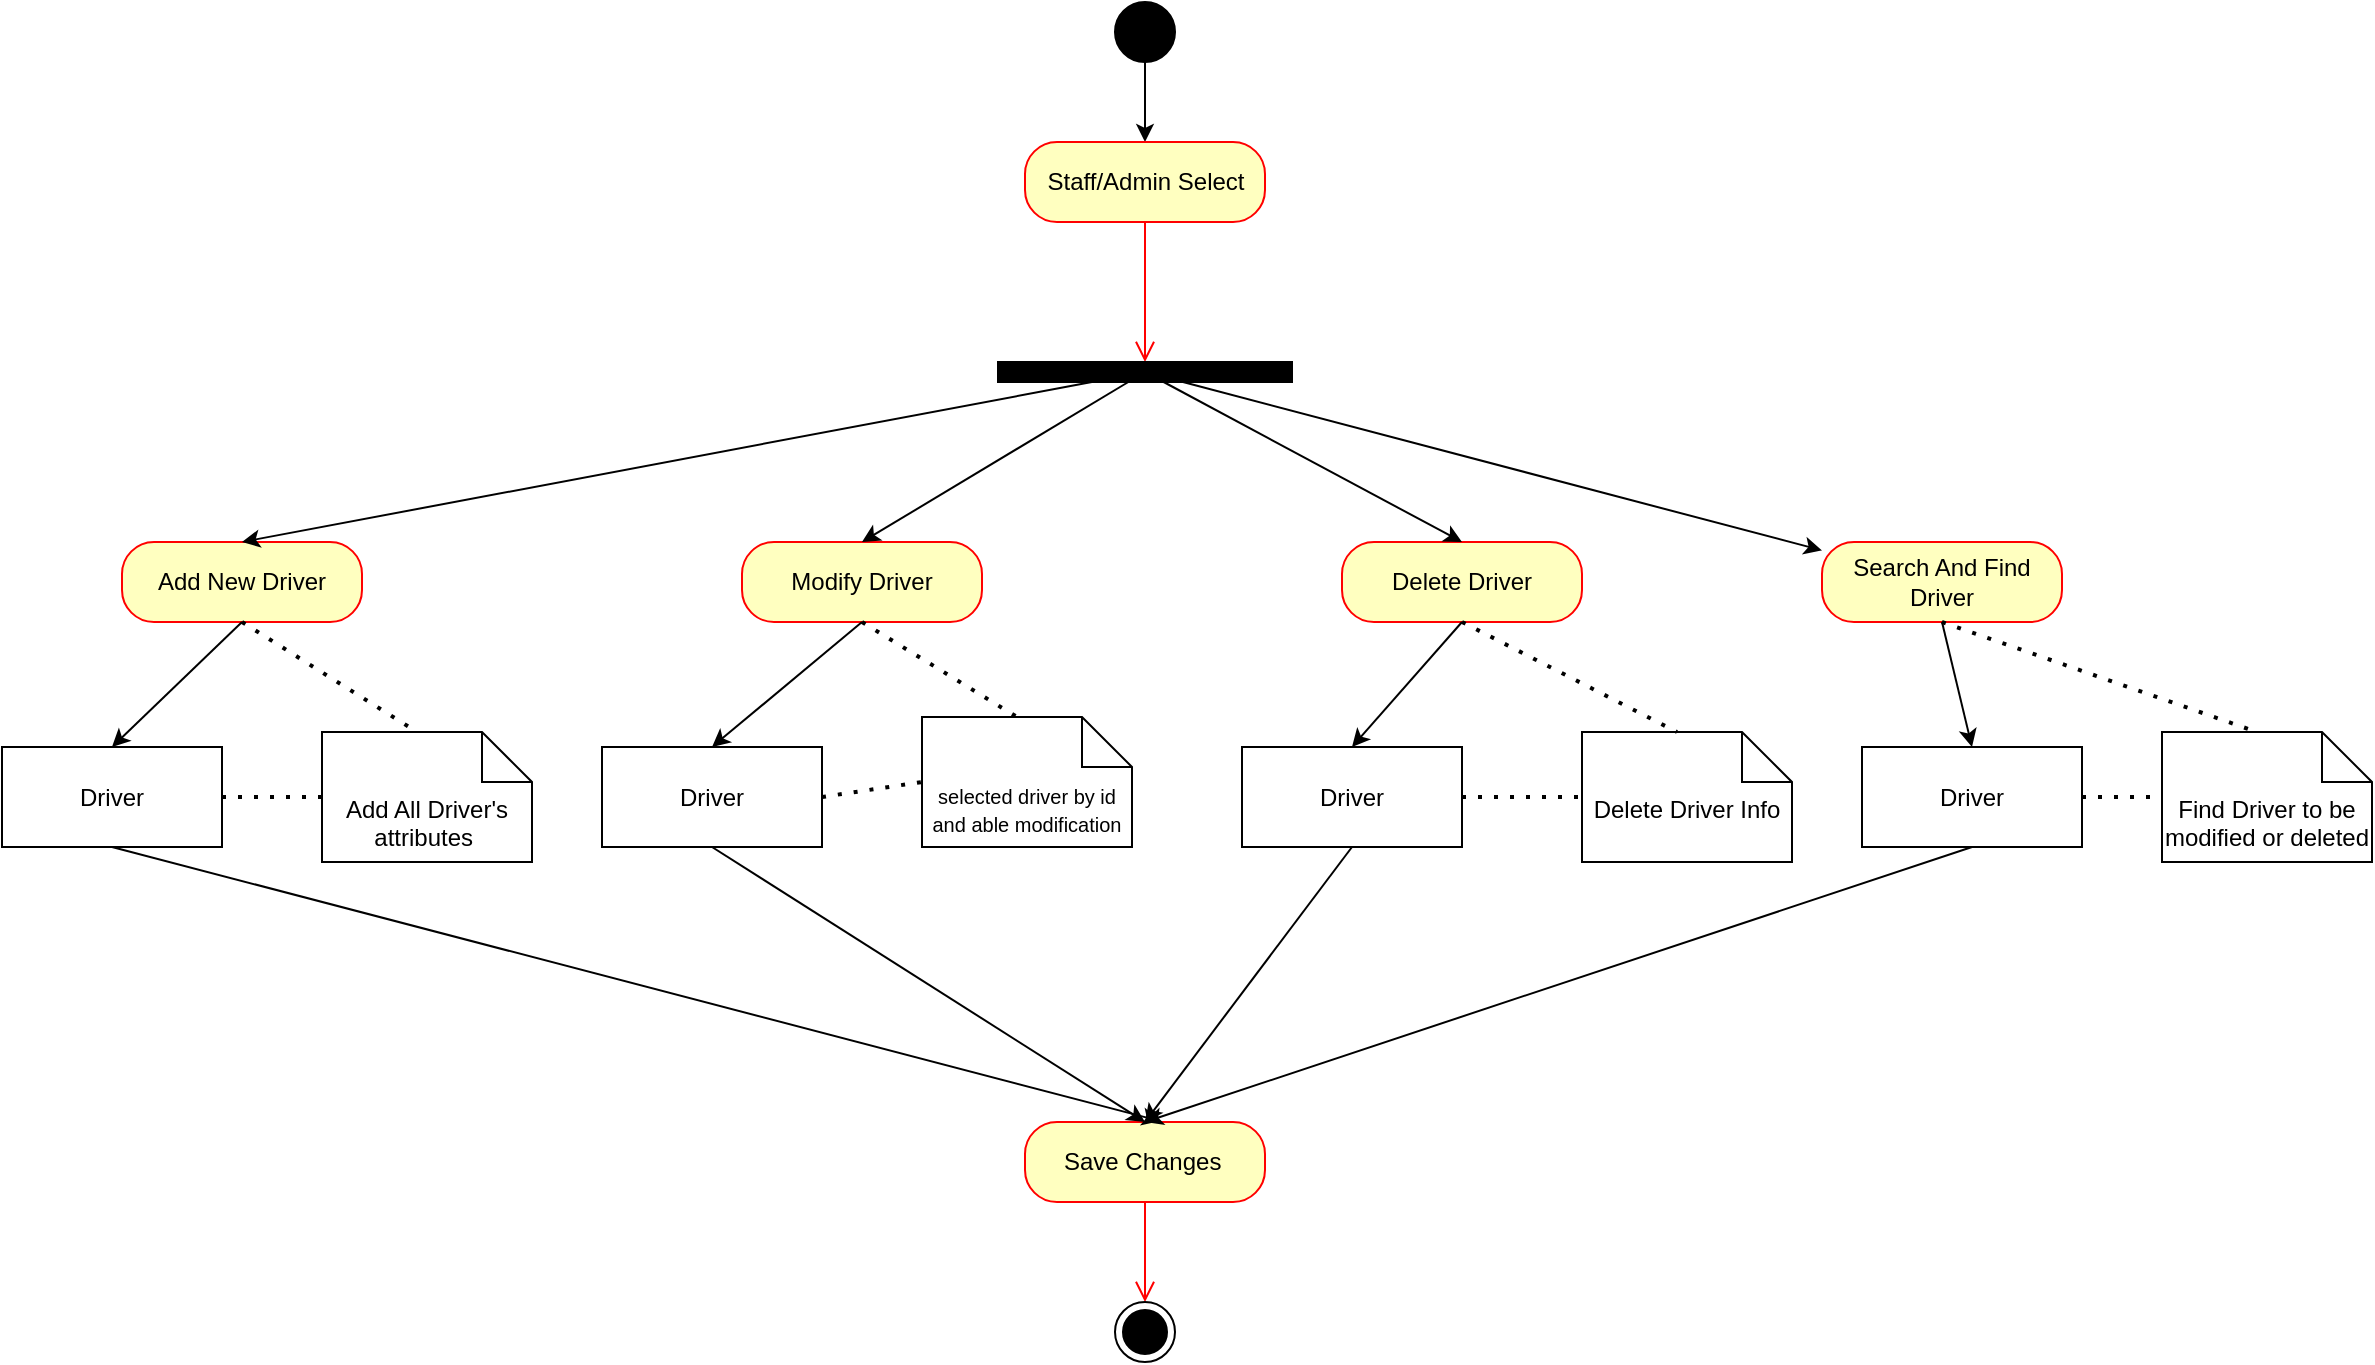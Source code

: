 <mxfile version="21.6.5" type="github">
  <diagram name="Page-1" id="0783ab3e-0a74-02c8-0abd-f7b4e66b4bec">
    <mxGraphModel dx="2529" dy="896" grid="1" gridSize="10" guides="1" tooltips="1" connect="1" arrows="1" fold="1" page="1" pageScale="1" pageWidth="850" pageHeight="1100" background="none" math="0" shadow="0">
      <root>
        <mxCell id="0" />
        <mxCell id="1" parent="0" />
        <mxCell id="mxhaj5c7SGz6iYDPT9kv-5" value="" style="edgeStyle=orthogonalEdgeStyle;rounded=0;orthogonalLoop=1;jettySize=auto;html=1;" edge="1" parent="1" source="mxhaj5c7SGz6iYDPT9kv-1" target="mxhaj5c7SGz6iYDPT9kv-2">
          <mxGeometry relative="1" as="geometry" />
        </mxCell>
        <mxCell id="mxhaj5c7SGz6iYDPT9kv-1" value="" style="ellipse;fillColor=strokeColor;html=1;" vertex="1" parent="1">
          <mxGeometry x="336.5" y="10" width="30" height="30" as="geometry" />
        </mxCell>
        <mxCell id="mxhaj5c7SGz6iYDPT9kv-2" value="Staff/Admin Select" style="rounded=1;whiteSpace=wrap;html=1;arcSize=40;fontColor=#000000;fillColor=#ffffc0;strokeColor=#ff0000;" vertex="1" parent="1">
          <mxGeometry x="291.5" y="80" width="120" height="40" as="geometry" />
        </mxCell>
        <mxCell id="mxhaj5c7SGz6iYDPT9kv-3" value="" style="edgeStyle=orthogonalEdgeStyle;html=1;verticalAlign=bottom;endArrow=open;endSize=8;strokeColor=#ff0000;rounded=0;entryX=0.5;entryY=0;entryDx=0;entryDy=0;" edge="1" source="mxhaj5c7SGz6iYDPT9kv-2" parent="1" target="mxhaj5c7SGz6iYDPT9kv-12">
          <mxGeometry relative="1" as="geometry">
            <mxPoint x="425" y="190" as="targetPoint" />
          </mxGeometry>
        </mxCell>
        <mxCell id="mxhaj5c7SGz6iYDPT9kv-12" value="" style="whiteSpace=wrap;html=1;rounded=0;shadow=0;comic=0;labelBackgroundColor=none;strokeWidth=1;fillColor=#000000;fontFamily=Verdana;fontSize=12;align=center;rotation=0;" vertex="1" parent="1">
          <mxGeometry x="278" y="190" width="147" height="10" as="geometry" />
        </mxCell>
        <mxCell id="mxhaj5c7SGz6iYDPT9kv-13" value="Search And Find Driver" style="rounded=1;whiteSpace=wrap;html=1;arcSize=40;fontColor=#000000;fillColor=#ffffc0;strokeColor=#ff0000;" vertex="1" parent="1">
          <mxGeometry x="690" y="280" width="120" height="40" as="geometry" />
        </mxCell>
        <mxCell id="mxhaj5c7SGz6iYDPT9kv-15" value="Delete Driver" style="rounded=1;whiteSpace=wrap;html=1;arcSize=40;fontColor=#000000;fillColor=#ffffc0;strokeColor=#ff0000;" vertex="1" parent="1">
          <mxGeometry x="450" y="280" width="120" height="40" as="geometry" />
        </mxCell>
        <mxCell id="mxhaj5c7SGz6iYDPT9kv-17" value="Modify Driver" style="rounded=1;whiteSpace=wrap;html=1;arcSize=40;fontColor=#000000;fillColor=#ffffc0;strokeColor=#ff0000;" vertex="1" parent="1">
          <mxGeometry x="150" y="280" width="120" height="40" as="geometry" />
        </mxCell>
        <mxCell id="mxhaj5c7SGz6iYDPT9kv-19" value="Add New Driver" style="rounded=1;whiteSpace=wrap;html=1;arcSize=40;fontColor=#000000;fillColor=#ffffc0;strokeColor=#ff0000;" vertex="1" parent="1">
          <mxGeometry x="-160" y="280" width="120" height="40" as="geometry" />
        </mxCell>
        <mxCell id="mxhaj5c7SGz6iYDPT9kv-21" value="" style="endArrow=classic;html=1;rounded=0;" edge="1" parent="1" source="mxhaj5c7SGz6iYDPT9kv-12" target="mxhaj5c7SGz6iYDPT9kv-13">
          <mxGeometry width="50" height="50" relative="1" as="geometry">
            <mxPoint x="400" y="390" as="sourcePoint" />
            <mxPoint x="450" y="340" as="targetPoint" />
          </mxGeometry>
        </mxCell>
        <mxCell id="mxhaj5c7SGz6iYDPT9kv-22" value="" style="endArrow=classic;html=1;rounded=0;entryX=0.5;entryY=0;entryDx=0;entryDy=0;" edge="1" parent="1" source="mxhaj5c7SGz6iYDPT9kv-12" target="mxhaj5c7SGz6iYDPT9kv-15">
          <mxGeometry width="50" height="50" relative="1" as="geometry">
            <mxPoint x="400" y="390" as="sourcePoint" />
            <mxPoint x="450" y="340" as="targetPoint" />
          </mxGeometry>
        </mxCell>
        <mxCell id="mxhaj5c7SGz6iYDPT9kv-23" value="" style="endArrow=classic;html=1;rounded=0;entryX=0.5;entryY=0;entryDx=0;entryDy=0;" edge="1" parent="1" source="mxhaj5c7SGz6iYDPT9kv-12" target="mxhaj5c7SGz6iYDPT9kv-17">
          <mxGeometry width="50" height="50" relative="1" as="geometry">
            <mxPoint x="400" y="390" as="sourcePoint" />
            <mxPoint x="450" y="340" as="targetPoint" />
          </mxGeometry>
        </mxCell>
        <mxCell id="mxhaj5c7SGz6iYDPT9kv-24" value="" style="endArrow=classic;html=1;rounded=0;entryX=0.5;entryY=0;entryDx=0;entryDy=0;" edge="1" parent="1" source="mxhaj5c7SGz6iYDPT9kv-12" target="mxhaj5c7SGz6iYDPT9kv-19">
          <mxGeometry width="50" height="50" relative="1" as="geometry">
            <mxPoint x="400" y="390" as="sourcePoint" />
            <mxPoint x="450" y="340" as="targetPoint" />
          </mxGeometry>
        </mxCell>
        <mxCell id="mxhaj5c7SGz6iYDPT9kv-25" value="Driver" style="html=1;whiteSpace=wrap;" vertex="1" parent="1">
          <mxGeometry x="-220" y="382.5" width="110" height="50" as="geometry" />
        </mxCell>
        <mxCell id="mxhaj5c7SGz6iYDPT9kv-26" value="" style="endArrow=classic;html=1;rounded=0;entryX=0.5;entryY=0;entryDx=0;entryDy=0;exitX=0.5;exitY=1;exitDx=0;exitDy=0;" edge="1" parent="1" target="mxhaj5c7SGz6iYDPT9kv-25" source="mxhaj5c7SGz6iYDPT9kv-19">
          <mxGeometry width="50" height="50" relative="1" as="geometry">
            <mxPoint x="20" y="350" as="sourcePoint" />
            <mxPoint x="145" y="300" as="targetPoint" />
          </mxGeometry>
        </mxCell>
        <mxCell id="mxhaj5c7SGz6iYDPT9kv-27" value="Add All Driver&#39;s attributes&amp;nbsp;" style="shape=note2;boundedLbl=1;whiteSpace=wrap;html=1;size=25;verticalAlign=top;align=center;" vertex="1" parent="1">
          <mxGeometry x="-60" y="375" width="105" height="65" as="geometry" />
        </mxCell>
        <mxCell id="mxhaj5c7SGz6iYDPT9kv-28" value="" style="endArrow=none;dashed=1;html=1;dashPattern=1 3;strokeWidth=2;rounded=0;entryX=0;entryY=0;entryDx=47.5;entryDy=0;entryPerimeter=0;exitX=0.5;exitY=1;exitDx=0;exitDy=0;" edge="1" parent="1" target="mxhaj5c7SGz6iYDPT9kv-27" source="mxhaj5c7SGz6iYDPT9kv-19">
          <mxGeometry width="50" height="50" relative="1" as="geometry">
            <mxPoint x="30" y="320" as="sourcePoint" />
            <mxPoint x="145" y="390" as="targetPoint" />
          </mxGeometry>
        </mxCell>
        <mxCell id="mxhaj5c7SGz6iYDPT9kv-29" value="" style="endArrow=none;dashed=1;html=1;dashPattern=1 3;strokeWidth=2;rounded=0;entryX=0;entryY=0.5;entryDx=0;entryDy=0;entryPerimeter=0;exitX=1;exitY=0.5;exitDx=0;exitDy=0;" edge="1" parent="1" source="mxhaj5c7SGz6iYDPT9kv-25" target="mxhaj5c7SGz6iYDPT9kv-27">
          <mxGeometry width="50" height="50" relative="1" as="geometry">
            <mxPoint x="95" y="440" as="sourcePoint" />
            <mxPoint x="145" y="390" as="targetPoint" />
          </mxGeometry>
        </mxCell>
        <mxCell id="mxhaj5c7SGz6iYDPT9kv-30" value="Driver" style="html=1;whiteSpace=wrap;" vertex="1" parent="1">
          <mxGeometry x="80" y="382.5" width="110" height="50" as="geometry" />
        </mxCell>
        <mxCell id="mxhaj5c7SGz6iYDPT9kv-31" value="" style="endArrow=classic;html=1;rounded=0;entryX=0.5;entryY=0;entryDx=0;entryDy=0;exitX=0.5;exitY=1;exitDx=0;exitDy=0;" edge="1" parent="1" target="mxhaj5c7SGz6iYDPT9kv-30" source="mxhaj5c7SGz6iYDPT9kv-17">
          <mxGeometry width="50" height="50" relative="1" as="geometry">
            <mxPoint x="320" y="453" as="sourcePoint" />
            <mxPoint x="435" y="433" as="targetPoint" />
          </mxGeometry>
        </mxCell>
        <mxCell id="mxhaj5c7SGz6iYDPT9kv-32" value="&lt;font style=&quot;font-size: 10px;&quot;&gt;selected driver by id and able modification&lt;/font&gt;" style="shape=note2;boundedLbl=1;whiteSpace=wrap;html=1;size=25;verticalAlign=top;align=center;" vertex="1" parent="1">
          <mxGeometry x="240" y="367.5" width="105" height="65" as="geometry" />
        </mxCell>
        <mxCell id="mxhaj5c7SGz6iYDPT9kv-33" value="" style="endArrow=none;dashed=1;html=1;dashPattern=1 3;strokeWidth=2;rounded=0;entryX=0;entryY=0;entryDx=47.5;entryDy=0;entryPerimeter=0;exitX=0.5;exitY=1;exitDx=0;exitDy=0;" edge="1" parent="1" target="mxhaj5c7SGz6iYDPT9kv-32" source="mxhaj5c7SGz6iYDPT9kv-17">
          <mxGeometry width="50" height="50" relative="1" as="geometry">
            <mxPoint x="320" y="453" as="sourcePoint" />
            <mxPoint x="435" y="523" as="targetPoint" />
          </mxGeometry>
        </mxCell>
        <mxCell id="mxhaj5c7SGz6iYDPT9kv-34" value="" style="endArrow=none;dashed=1;html=1;dashPattern=1 3;strokeWidth=2;rounded=0;entryX=0;entryY=0.5;entryDx=0;entryDy=0;entryPerimeter=0;exitX=1;exitY=0.5;exitDx=0;exitDy=0;" edge="1" parent="1" source="mxhaj5c7SGz6iYDPT9kv-30" target="mxhaj5c7SGz6iYDPT9kv-32">
          <mxGeometry width="50" height="50" relative="1" as="geometry">
            <mxPoint x="385" y="573" as="sourcePoint" />
            <mxPoint x="435" y="523" as="targetPoint" />
          </mxGeometry>
        </mxCell>
        <mxCell id="mxhaj5c7SGz6iYDPT9kv-36" value="Driver" style="html=1;whiteSpace=wrap;" vertex="1" parent="1">
          <mxGeometry x="400" y="382.5" width="110" height="50" as="geometry" />
        </mxCell>
        <mxCell id="mxhaj5c7SGz6iYDPT9kv-37" value="" style="endArrow=classic;html=1;rounded=0;entryX=0.5;entryY=0;entryDx=0;entryDy=0;exitX=0.5;exitY=1;exitDx=0;exitDy=0;" edge="1" parent="1" target="mxhaj5c7SGz6iYDPT9kv-36" source="mxhaj5c7SGz6iYDPT9kv-15">
          <mxGeometry width="50" height="50" relative="1" as="geometry">
            <mxPoint x="520" y="440" as="sourcePoint" />
            <mxPoint x="635" y="420" as="targetPoint" />
          </mxGeometry>
        </mxCell>
        <mxCell id="mxhaj5c7SGz6iYDPT9kv-38" value="Delete Driver Info" style="shape=note2;boundedLbl=1;whiteSpace=wrap;html=1;size=25;verticalAlign=top;align=center;" vertex="1" parent="1">
          <mxGeometry x="570" y="375" width="105" height="65" as="geometry" />
        </mxCell>
        <mxCell id="mxhaj5c7SGz6iYDPT9kv-39" value="" style="endArrow=none;dashed=1;html=1;dashPattern=1 3;strokeWidth=2;rounded=0;entryX=0;entryY=0;entryDx=47.5;entryDy=0;entryPerimeter=0;exitX=0.5;exitY=1;exitDx=0;exitDy=0;" edge="1" parent="1" target="mxhaj5c7SGz6iYDPT9kv-38" source="mxhaj5c7SGz6iYDPT9kv-15">
          <mxGeometry width="50" height="50" relative="1" as="geometry">
            <mxPoint x="520" y="440" as="sourcePoint" />
            <mxPoint x="635" y="510" as="targetPoint" />
          </mxGeometry>
        </mxCell>
        <mxCell id="mxhaj5c7SGz6iYDPT9kv-40" value="" style="endArrow=none;dashed=1;html=1;dashPattern=1 3;strokeWidth=2;rounded=0;entryX=0;entryY=0.5;entryDx=0;entryDy=0;entryPerimeter=0;exitX=1;exitY=0.5;exitDx=0;exitDy=0;" edge="1" parent="1" source="mxhaj5c7SGz6iYDPT9kv-36" target="mxhaj5c7SGz6iYDPT9kv-38">
          <mxGeometry width="50" height="50" relative="1" as="geometry">
            <mxPoint x="655" y="462.5" as="sourcePoint" />
            <mxPoint x="705" y="412.5" as="targetPoint" />
          </mxGeometry>
        </mxCell>
        <mxCell id="mxhaj5c7SGz6iYDPT9kv-41" value="Driver" style="html=1;whiteSpace=wrap;" vertex="1" parent="1">
          <mxGeometry x="710" y="382.5" width="110" height="50" as="geometry" />
        </mxCell>
        <mxCell id="mxhaj5c7SGz6iYDPT9kv-42" value="" style="endArrow=classic;html=1;rounded=0;entryX=0.5;entryY=0;entryDx=0;entryDy=0;exitX=0.5;exitY=1;exitDx=0;exitDy=0;" edge="1" parent="1" target="mxhaj5c7SGz6iYDPT9kv-41" source="mxhaj5c7SGz6iYDPT9kv-13">
          <mxGeometry width="50" height="50" relative="1" as="geometry">
            <mxPoint x="630" y="570" as="sourcePoint" />
            <mxPoint x="745" y="550" as="targetPoint" />
          </mxGeometry>
        </mxCell>
        <mxCell id="mxhaj5c7SGz6iYDPT9kv-43" value="Find Driver to be modified or deleted" style="shape=note2;boundedLbl=1;whiteSpace=wrap;html=1;size=25;verticalAlign=top;align=center;" vertex="1" parent="1">
          <mxGeometry x="860" y="375" width="105" height="65" as="geometry" />
        </mxCell>
        <mxCell id="mxhaj5c7SGz6iYDPT9kv-44" value="" style="endArrow=none;dashed=1;html=1;dashPattern=1 3;strokeWidth=2;rounded=0;entryX=0;entryY=0;entryDx=47.5;entryDy=0;entryPerimeter=0;exitX=0.5;exitY=1;exitDx=0;exitDy=0;" edge="1" parent="1" target="mxhaj5c7SGz6iYDPT9kv-43" source="mxhaj5c7SGz6iYDPT9kv-13">
          <mxGeometry width="50" height="50" relative="1" as="geometry">
            <mxPoint x="630" y="570" as="sourcePoint" />
            <mxPoint x="745" y="640" as="targetPoint" />
          </mxGeometry>
        </mxCell>
        <mxCell id="mxhaj5c7SGz6iYDPT9kv-45" value="" style="endArrow=none;dashed=1;html=1;dashPattern=1 3;strokeWidth=2;rounded=0;entryX=0;entryY=0.5;entryDx=0;entryDy=0;entryPerimeter=0;exitX=1;exitY=0.5;exitDx=0;exitDy=0;" edge="1" parent="1" source="mxhaj5c7SGz6iYDPT9kv-41" target="mxhaj5c7SGz6iYDPT9kv-43">
          <mxGeometry width="50" height="50" relative="1" as="geometry">
            <mxPoint x="945" y="470" as="sourcePoint" />
            <mxPoint x="995" y="420" as="targetPoint" />
          </mxGeometry>
        </mxCell>
        <mxCell id="mxhaj5c7SGz6iYDPT9kv-46" value="Save Changes&amp;nbsp;" style="rounded=1;whiteSpace=wrap;html=1;arcSize=40;fontColor=#000000;fillColor=#ffffc0;strokeColor=#ff0000;" vertex="1" parent="1">
          <mxGeometry x="291.5" y="570" width="120" height="40" as="geometry" />
        </mxCell>
        <mxCell id="mxhaj5c7SGz6iYDPT9kv-47" value="" style="edgeStyle=orthogonalEdgeStyle;html=1;verticalAlign=bottom;endArrow=open;endSize=8;strokeColor=#ff0000;rounded=0;" edge="1" source="mxhaj5c7SGz6iYDPT9kv-46" parent="1" target="mxhaj5c7SGz6iYDPT9kv-54">
          <mxGeometry relative="1" as="geometry">
            <mxPoint x="351.5" y="670" as="targetPoint" />
          </mxGeometry>
        </mxCell>
        <mxCell id="mxhaj5c7SGz6iYDPT9kv-50" value="" style="endArrow=classic;html=1;rounded=0;entryX=0.563;entryY=-0.011;entryDx=0;entryDy=0;entryPerimeter=0;exitX=0.5;exitY=1;exitDx=0;exitDy=0;" edge="1" parent="1" source="mxhaj5c7SGz6iYDPT9kv-25" target="mxhaj5c7SGz6iYDPT9kv-46">
          <mxGeometry width="50" height="50" relative="1" as="geometry">
            <mxPoint x="360" y="480" as="sourcePoint" />
            <mxPoint x="410" y="430" as="targetPoint" />
          </mxGeometry>
        </mxCell>
        <mxCell id="mxhaj5c7SGz6iYDPT9kv-51" value="" style="endArrow=classic;html=1;rounded=0;exitX=0.5;exitY=1;exitDx=0;exitDy=0;entryX=0.5;entryY=0;entryDx=0;entryDy=0;" edge="1" parent="1" source="mxhaj5c7SGz6iYDPT9kv-30" target="mxhaj5c7SGz6iYDPT9kv-46">
          <mxGeometry width="50" height="50" relative="1" as="geometry">
            <mxPoint x="360" y="480" as="sourcePoint" />
            <mxPoint x="410" y="430" as="targetPoint" />
          </mxGeometry>
        </mxCell>
        <mxCell id="mxhaj5c7SGz6iYDPT9kv-52" value="" style="endArrow=classic;html=1;rounded=0;exitX=0.5;exitY=1;exitDx=0;exitDy=0;entryX=0.5;entryY=0;entryDx=0;entryDy=0;" edge="1" parent="1" source="mxhaj5c7SGz6iYDPT9kv-36" target="mxhaj5c7SGz6iYDPT9kv-46">
          <mxGeometry width="50" height="50" relative="1" as="geometry">
            <mxPoint x="360" y="480" as="sourcePoint" />
            <mxPoint x="410" y="430" as="targetPoint" />
          </mxGeometry>
        </mxCell>
        <mxCell id="mxhaj5c7SGz6iYDPT9kv-53" value="" style="endArrow=classic;html=1;rounded=0;exitX=0.5;exitY=1;exitDx=0;exitDy=0;entryX=0.5;entryY=0;entryDx=0;entryDy=0;" edge="1" parent="1" source="mxhaj5c7SGz6iYDPT9kv-41" target="mxhaj5c7SGz6iYDPT9kv-46">
          <mxGeometry width="50" height="50" relative="1" as="geometry">
            <mxPoint x="360" y="480" as="sourcePoint" />
            <mxPoint x="410" y="430" as="targetPoint" />
          </mxGeometry>
        </mxCell>
        <mxCell id="mxhaj5c7SGz6iYDPT9kv-54" value="" style="ellipse;html=1;shape=endState;fillColor=strokeColor;" vertex="1" parent="1">
          <mxGeometry x="336.5" y="660" width="30" height="30" as="geometry" />
        </mxCell>
      </root>
    </mxGraphModel>
  </diagram>
</mxfile>
